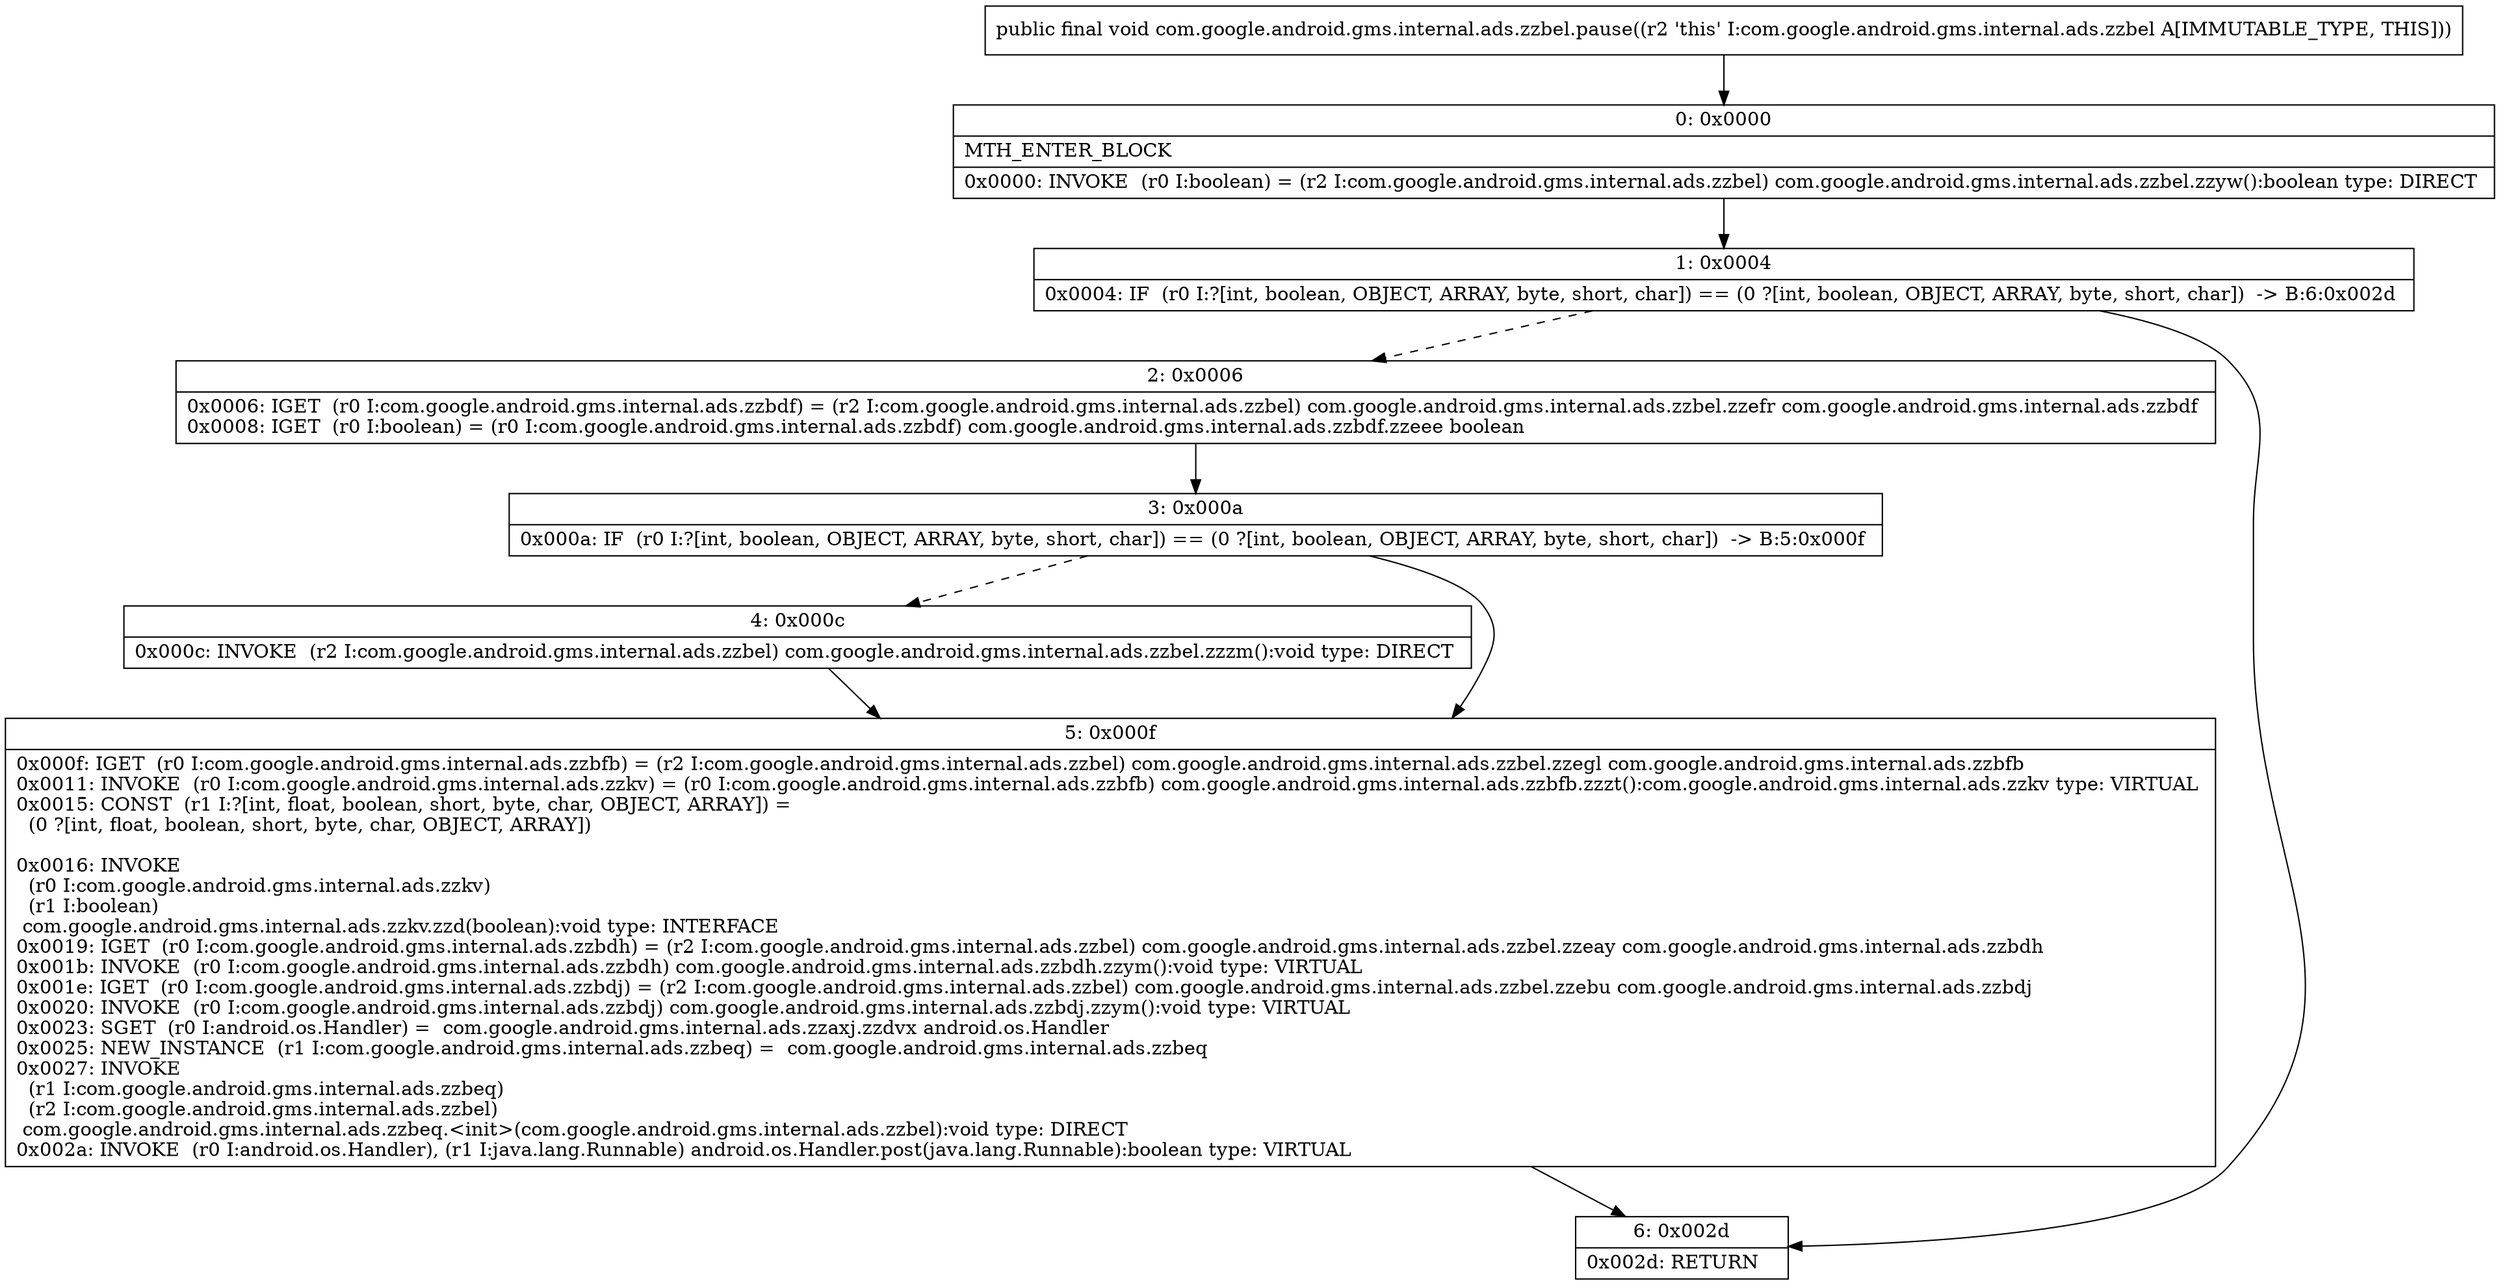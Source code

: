 digraph "CFG forcom.google.android.gms.internal.ads.zzbel.pause()V" {
Node_0 [shape=record,label="{0\:\ 0x0000|MTH_ENTER_BLOCK\l|0x0000: INVOKE  (r0 I:boolean) = (r2 I:com.google.android.gms.internal.ads.zzbel) com.google.android.gms.internal.ads.zzbel.zzyw():boolean type: DIRECT \l}"];
Node_1 [shape=record,label="{1\:\ 0x0004|0x0004: IF  (r0 I:?[int, boolean, OBJECT, ARRAY, byte, short, char]) == (0 ?[int, boolean, OBJECT, ARRAY, byte, short, char])  \-\> B:6:0x002d \l}"];
Node_2 [shape=record,label="{2\:\ 0x0006|0x0006: IGET  (r0 I:com.google.android.gms.internal.ads.zzbdf) = (r2 I:com.google.android.gms.internal.ads.zzbel) com.google.android.gms.internal.ads.zzbel.zzefr com.google.android.gms.internal.ads.zzbdf \l0x0008: IGET  (r0 I:boolean) = (r0 I:com.google.android.gms.internal.ads.zzbdf) com.google.android.gms.internal.ads.zzbdf.zzeee boolean \l}"];
Node_3 [shape=record,label="{3\:\ 0x000a|0x000a: IF  (r0 I:?[int, boolean, OBJECT, ARRAY, byte, short, char]) == (0 ?[int, boolean, OBJECT, ARRAY, byte, short, char])  \-\> B:5:0x000f \l}"];
Node_4 [shape=record,label="{4\:\ 0x000c|0x000c: INVOKE  (r2 I:com.google.android.gms.internal.ads.zzbel) com.google.android.gms.internal.ads.zzbel.zzzm():void type: DIRECT \l}"];
Node_5 [shape=record,label="{5\:\ 0x000f|0x000f: IGET  (r0 I:com.google.android.gms.internal.ads.zzbfb) = (r2 I:com.google.android.gms.internal.ads.zzbel) com.google.android.gms.internal.ads.zzbel.zzegl com.google.android.gms.internal.ads.zzbfb \l0x0011: INVOKE  (r0 I:com.google.android.gms.internal.ads.zzkv) = (r0 I:com.google.android.gms.internal.ads.zzbfb) com.google.android.gms.internal.ads.zzbfb.zzzt():com.google.android.gms.internal.ads.zzkv type: VIRTUAL \l0x0015: CONST  (r1 I:?[int, float, boolean, short, byte, char, OBJECT, ARRAY]) = \l  (0 ?[int, float, boolean, short, byte, char, OBJECT, ARRAY])\l \l0x0016: INVOKE  \l  (r0 I:com.google.android.gms.internal.ads.zzkv)\l  (r1 I:boolean)\l com.google.android.gms.internal.ads.zzkv.zzd(boolean):void type: INTERFACE \l0x0019: IGET  (r0 I:com.google.android.gms.internal.ads.zzbdh) = (r2 I:com.google.android.gms.internal.ads.zzbel) com.google.android.gms.internal.ads.zzbel.zzeay com.google.android.gms.internal.ads.zzbdh \l0x001b: INVOKE  (r0 I:com.google.android.gms.internal.ads.zzbdh) com.google.android.gms.internal.ads.zzbdh.zzym():void type: VIRTUAL \l0x001e: IGET  (r0 I:com.google.android.gms.internal.ads.zzbdj) = (r2 I:com.google.android.gms.internal.ads.zzbel) com.google.android.gms.internal.ads.zzbel.zzebu com.google.android.gms.internal.ads.zzbdj \l0x0020: INVOKE  (r0 I:com.google.android.gms.internal.ads.zzbdj) com.google.android.gms.internal.ads.zzbdj.zzym():void type: VIRTUAL \l0x0023: SGET  (r0 I:android.os.Handler) =  com.google.android.gms.internal.ads.zzaxj.zzdvx android.os.Handler \l0x0025: NEW_INSTANCE  (r1 I:com.google.android.gms.internal.ads.zzbeq) =  com.google.android.gms.internal.ads.zzbeq \l0x0027: INVOKE  \l  (r1 I:com.google.android.gms.internal.ads.zzbeq)\l  (r2 I:com.google.android.gms.internal.ads.zzbel)\l com.google.android.gms.internal.ads.zzbeq.\<init\>(com.google.android.gms.internal.ads.zzbel):void type: DIRECT \l0x002a: INVOKE  (r0 I:android.os.Handler), (r1 I:java.lang.Runnable) android.os.Handler.post(java.lang.Runnable):boolean type: VIRTUAL \l}"];
Node_6 [shape=record,label="{6\:\ 0x002d|0x002d: RETURN   \l}"];
MethodNode[shape=record,label="{public final void com.google.android.gms.internal.ads.zzbel.pause((r2 'this' I:com.google.android.gms.internal.ads.zzbel A[IMMUTABLE_TYPE, THIS])) }"];
MethodNode -> Node_0;
Node_0 -> Node_1;
Node_1 -> Node_2[style=dashed];
Node_1 -> Node_6;
Node_2 -> Node_3;
Node_3 -> Node_4[style=dashed];
Node_3 -> Node_5;
Node_4 -> Node_5;
Node_5 -> Node_6;
}

